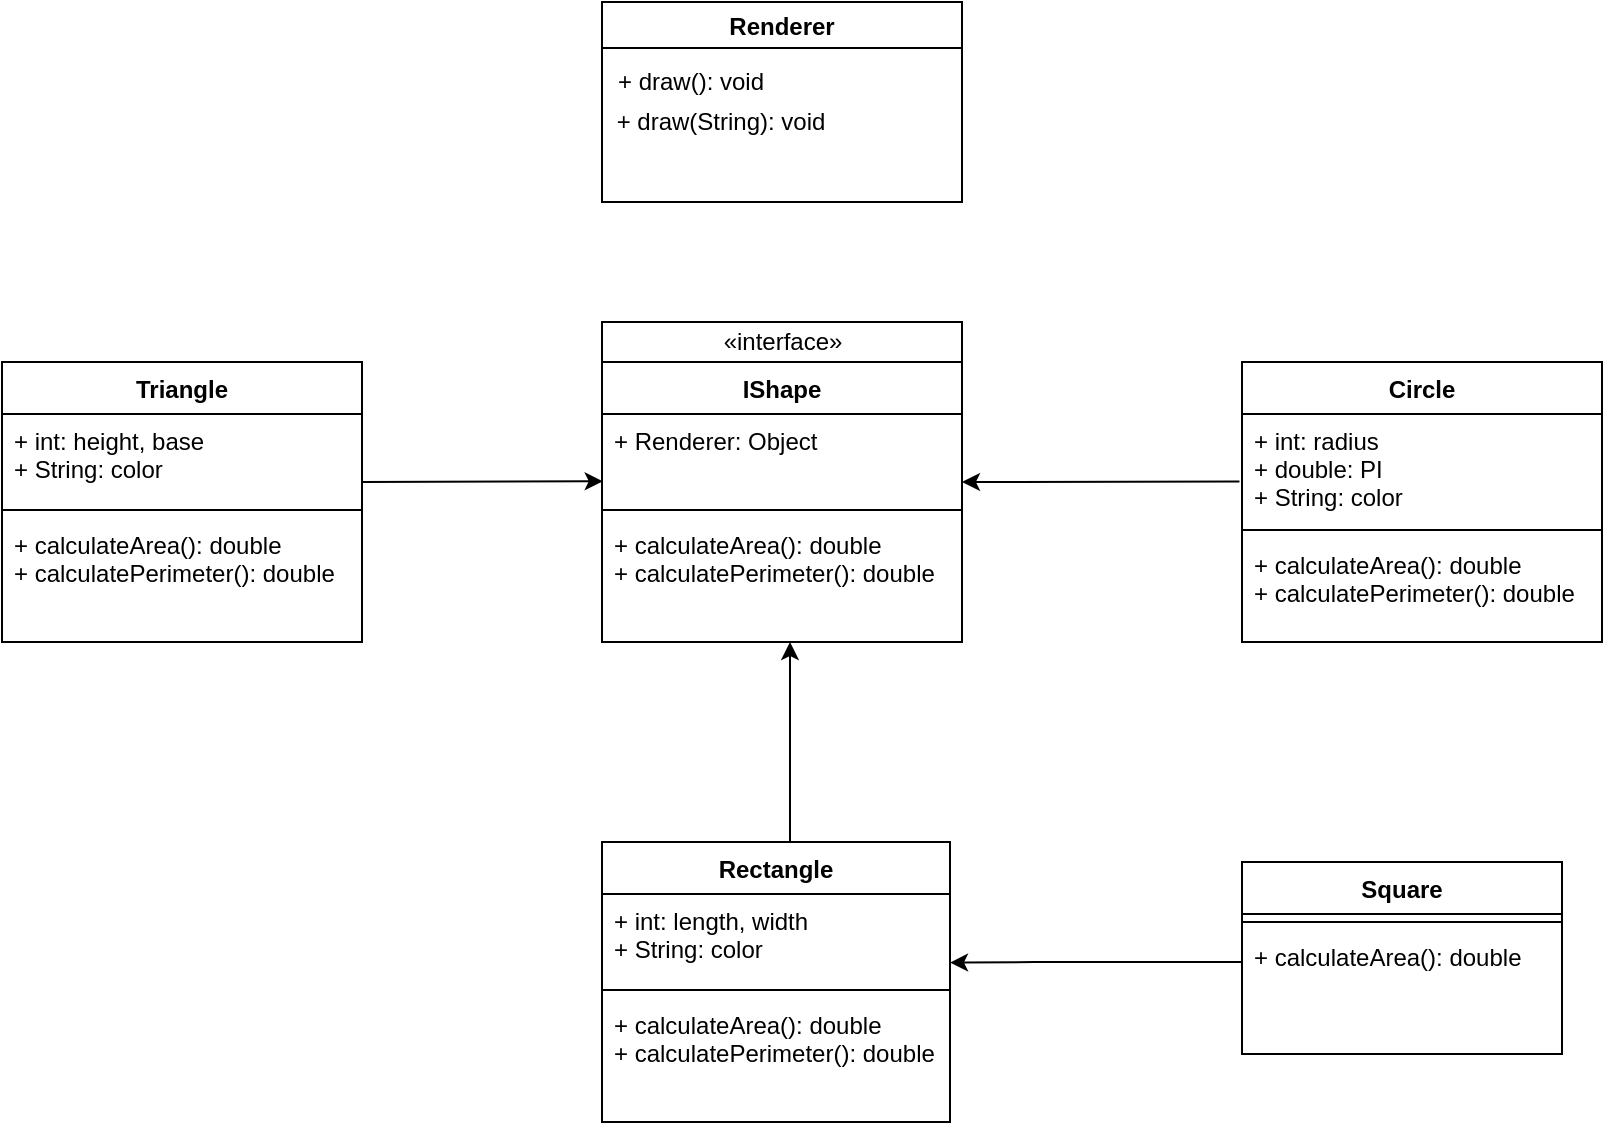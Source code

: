 <mxfile version="20.1.1" type="device"><diagram id="_fXVIHN8Ayp2kC4fUBAy" name="Page-1"><mxGraphModel dx="1038" dy="1708" grid="1" gridSize="10" guides="1" tooltips="1" connect="1" arrows="1" fold="1" page="1" pageScale="1" pageWidth="827" pageHeight="1169" math="0" shadow="0"><root><mxCell id="0"/><mxCell id="1" parent="0"/><mxCell id="dc8kHmHx9tbxnU7fhnM1-18" value="" style="endArrow=classic;html=1;rounded=0;strokeColor=default;entryX=1.025;entryY=0.073;entryDx=0;entryDy=0;entryPerimeter=0;" parent="1" edge="1"><mxGeometry width="50" height="50" relative="1" as="geometry"><mxPoint x="640" y="460" as="sourcePoint"/><mxPoint x="494" y="460.28" as="targetPoint"/><Array as="points"><mxPoint x="536" y="460.06"/></Array></mxGeometry></mxCell><mxCell id="dc8kHmHx9tbxnU7fhnM1-19" value="" style="endArrow=classic;html=1;rounded=0;strokeColor=default;entryX=0.002;entryY=0.764;entryDx=0;entryDy=0;entryPerimeter=0;" parent="1" target="dc8kHmHx9tbxnU7fhnM1-28" edge="1"><mxGeometry width="50" height="50" relative="1" as="geometry"><mxPoint x="200" y="220" as="sourcePoint"/><mxPoint x="331.6" y="218.94" as="targetPoint"/></mxGeometry></mxCell><mxCell id="dc8kHmHx9tbxnU7fhnM1-20" value="" style="endArrow=classic;html=1;rounded=0;strokeColor=default;exitX=-0.008;exitY=0.427;exitDx=0;exitDy=0;exitPerimeter=0;" parent="1" edge="1"><mxGeometry width="50" height="50" relative="1" as="geometry"><mxPoint x="638.72" y="219.78" as="sourcePoint"/><mxPoint x="500" y="220" as="targetPoint"/></mxGeometry></mxCell><mxCell id="dc8kHmHx9tbxnU7fhnM1-21" value="" style="endArrow=classic;html=1;rounded=0;strokeColor=default;exitX=0.5;exitY=0;exitDx=0;exitDy=0;entryX=0.5;entryY=1;entryDx=0;entryDy=0;" parent="1" edge="1"><mxGeometry width="50" height="50" relative="1" as="geometry"><mxPoint x="414" y="400" as="sourcePoint"/><mxPoint x="414" y="300" as="targetPoint"/></mxGeometry></mxCell><mxCell id="dc8kHmHx9tbxnU7fhnM1-22" value="Renderer" style="swimlane;" parent="1" vertex="1"><mxGeometry x="320" y="-20" width="180" height="100" as="geometry"><mxRectangle x="334" y="-60" width="140" height="30" as="alternateBounds"/></mxGeometry></mxCell><mxCell id="dc8kHmHx9tbxnU7fhnM1-46" value="+ draw(): void" style="text;html=1;align=center;verticalAlign=middle;resizable=0;points=[];autosize=1;strokeColor=none;fillColor=none;" parent="dc8kHmHx9tbxnU7fhnM1-22" vertex="1"><mxGeometry x="-6" y="25" width="100" height="30" as="geometry"/></mxCell><mxCell id="dc8kHmHx9tbxnU7fhnM1-47" value="+ draw(String): void" style="text;html=1;align=center;verticalAlign=middle;resizable=0;points=[];autosize=1;strokeColor=none;fillColor=none;" parent="dc8kHmHx9tbxnU7fhnM1-22" vertex="1"><mxGeometry x="-6" y="45" width="130" height="30" as="geometry"/></mxCell><mxCell id="dc8kHmHx9tbxnU7fhnM1-23" value="Triangle" style="swimlane;fontStyle=1;align=center;verticalAlign=top;childLayout=stackLayout;horizontal=1;startSize=26;horizontalStack=0;resizeParent=1;resizeParentMax=0;resizeLast=0;collapsible=1;marginBottom=0;" parent="1" vertex="1"><mxGeometry x="20" y="160" width="180" height="140" as="geometry"><mxRectangle x="40" y="160" width="90" height="30" as="alternateBounds"/></mxGeometry></mxCell><mxCell id="dc8kHmHx9tbxnU7fhnM1-24" value="+ int: height, base&#10;+ String: color" style="text;strokeColor=none;fillColor=none;align=left;verticalAlign=top;spacingLeft=4;spacingRight=4;overflow=hidden;rotatable=0;points=[[0,0.5],[1,0.5]];portConstraint=eastwest;" parent="dc8kHmHx9tbxnU7fhnM1-23" vertex="1"><mxGeometry y="26" width="180" height="44" as="geometry"/></mxCell><mxCell id="dc8kHmHx9tbxnU7fhnM1-25" value="" style="line;strokeWidth=1;fillColor=none;align=left;verticalAlign=middle;spacingTop=-1;spacingLeft=3;spacingRight=3;rotatable=0;labelPosition=right;points=[];portConstraint=eastwest;" parent="dc8kHmHx9tbxnU7fhnM1-23" vertex="1"><mxGeometry y="70" width="180" height="8" as="geometry"/></mxCell><mxCell id="dc8kHmHx9tbxnU7fhnM1-26" value="+ calculateArea(): double&#10;+ calculatePerimeter(): double&#10;" style="text;strokeColor=none;fillColor=none;align=left;verticalAlign=top;spacingLeft=4;spacingRight=4;overflow=hidden;rotatable=0;points=[[0,0.5],[1,0.5]];portConstraint=eastwest;" parent="dc8kHmHx9tbxnU7fhnM1-23" vertex="1"><mxGeometry y="78" width="180" height="62" as="geometry"/></mxCell><mxCell id="dc8kHmHx9tbxnU7fhnM1-27" value="IShape" style="swimlane;fontStyle=1;align=center;verticalAlign=top;childLayout=stackLayout;horizontal=1;startSize=26;horizontalStack=0;resizeParent=1;resizeParentMax=0;resizeLast=0;collapsible=1;marginBottom=0;" parent="1" vertex="1"><mxGeometry x="320" y="160" width="180" height="140" as="geometry"/></mxCell><mxCell id="dc8kHmHx9tbxnU7fhnM1-28" value="+ Renderer: Object" style="text;strokeColor=none;fillColor=none;align=left;verticalAlign=top;spacingLeft=4;spacingRight=4;overflow=hidden;rotatable=0;points=[[0,0.5],[1,0.5]];portConstraint=eastwest;" parent="dc8kHmHx9tbxnU7fhnM1-27" vertex="1"><mxGeometry y="26" width="180" height="44" as="geometry"/></mxCell><mxCell id="dc8kHmHx9tbxnU7fhnM1-29" value="" style="line;strokeWidth=1;fillColor=none;align=left;verticalAlign=middle;spacingTop=-1;spacingLeft=3;spacingRight=3;rotatable=0;labelPosition=right;points=[];portConstraint=eastwest;" parent="dc8kHmHx9tbxnU7fhnM1-27" vertex="1"><mxGeometry y="70" width="180" height="8" as="geometry"/></mxCell><mxCell id="dc8kHmHx9tbxnU7fhnM1-30" value="+ calculateArea(): double&#10;+ calculatePerimeter(): double&#10;" style="text;strokeColor=none;fillColor=none;align=left;verticalAlign=top;spacingLeft=4;spacingRight=4;overflow=hidden;rotatable=0;points=[[0,0.5],[1,0.5]];portConstraint=eastwest;" parent="dc8kHmHx9tbxnU7fhnM1-27" vertex="1"><mxGeometry y="78" width="180" height="62" as="geometry"/></mxCell><mxCell id="dc8kHmHx9tbxnU7fhnM1-31" value="Circle" style="swimlane;fontStyle=1;align=center;verticalAlign=top;childLayout=stackLayout;horizontal=1;startSize=26;horizontalStack=0;resizeParent=1;resizeParentMax=0;resizeLast=0;collapsible=1;marginBottom=0;" parent="1" vertex="1"><mxGeometry x="640" y="160" width="180" height="140" as="geometry"/></mxCell><mxCell id="dc8kHmHx9tbxnU7fhnM1-32" value="+ int: radius&#10;+ double: PI&#10;+ String: color" style="text;strokeColor=none;fillColor=none;align=left;verticalAlign=top;spacingLeft=4;spacingRight=4;overflow=hidden;rotatable=0;points=[[0,0.5],[1,0.5]];portConstraint=eastwest;" parent="dc8kHmHx9tbxnU7fhnM1-31" vertex="1"><mxGeometry y="26" width="180" height="54" as="geometry"/></mxCell><mxCell id="dc8kHmHx9tbxnU7fhnM1-33" value="" style="line;strokeWidth=1;fillColor=none;align=left;verticalAlign=middle;spacingTop=-1;spacingLeft=3;spacingRight=3;rotatable=0;labelPosition=right;points=[];portConstraint=eastwest;" parent="dc8kHmHx9tbxnU7fhnM1-31" vertex="1"><mxGeometry y="80" width="180" height="8" as="geometry"/></mxCell><mxCell id="dc8kHmHx9tbxnU7fhnM1-34" value="+ calculateArea(): double&#10;+ calculatePerimeter(): double&#10;" style="text;strokeColor=none;fillColor=none;align=left;verticalAlign=top;spacingLeft=4;spacingRight=4;overflow=hidden;rotatable=0;points=[[0,0.5],[1,0.5]];portConstraint=eastwest;" parent="dc8kHmHx9tbxnU7fhnM1-31" vertex="1"><mxGeometry y="88" width="180" height="52" as="geometry"/></mxCell><mxCell id="dc8kHmHx9tbxnU7fhnM1-35" value="Rectangle" style="swimlane;fontStyle=1;align=center;verticalAlign=top;childLayout=stackLayout;horizontal=1;startSize=26;horizontalStack=0;resizeParent=1;resizeParentMax=0;resizeLast=0;collapsible=1;marginBottom=0;" parent="1" vertex="1"><mxGeometry x="320" y="400" width="174" height="140" as="geometry"/></mxCell><mxCell id="dc8kHmHx9tbxnU7fhnM1-36" value="+ int: length, width&#10;+ String: color" style="text;strokeColor=none;fillColor=none;align=left;verticalAlign=top;spacingLeft=4;spacingRight=4;overflow=hidden;rotatable=0;points=[[0,0.5],[1,0.5]];portConstraint=eastwest;" parent="dc8kHmHx9tbxnU7fhnM1-35" vertex="1"><mxGeometry y="26" width="174" height="44" as="geometry"/></mxCell><mxCell id="dc8kHmHx9tbxnU7fhnM1-37" value="" style="line;strokeWidth=1;fillColor=none;align=left;verticalAlign=middle;spacingTop=-1;spacingLeft=3;spacingRight=3;rotatable=0;labelPosition=right;points=[];portConstraint=eastwest;" parent="dc8kHmHx9tbxnU7fhnM1-35" vertex="1"><mxGeometry y="70" width="174" height="8" as="geometry"/></mxCell><mxCell id="dc8kHmHx9tbxnU7fhnM1-38" value="+ calculateArea(): double&#10;+ calculatePerimeter(): double&#10;" style="text;strokeColor=none;fillColor=none;align=left;verticalAlign=top;spacingLeft=4;spacingRight=4;overflow=hidden;rotatable=0;points=[[0,0.5],[1,0.5]];portConstraint=eastwest;" parent="dc8kHmHx9tbxnU7fhnM1-35" vertex="1"><mxGeometry y="78" width="174" height="62" as="geometry"/></mxCell><mxCell id="dc8kHmHx9tbxnU7fhnM1-39" value="Square" style="swimlane;fontStyle=1;align=center;verticalAlign=top;childLayout=stackLayout;horizontal=1;startSize=26;horizontalStack=0;resizeParent=1;resizeParentMax=0;resizeLast=0;collapsible=1;marginBottom=0;" parent="1" vertex="1"><mxGeometry x="640" y="410" width="160" height="96" as="geometry"/></mxCell><mxCell id="dc8kHmHx9tbxnU7fhnM1-41" value="" style="line;strokeWidth=1;fillColor=none;align=left;verticalAlign=middle;spacingTop=-1;spacingLeft=3;spacingRight=3;rotatable=0;labelPosition=right;points=[];portConstraint=eastwest;" parent="dc8kHmHx9tbxnU7fhnM1-39" vertex="1"><mxGeometry y="26" width="160" height="8" as="geometry"/></mxCell><mxCell id="dc8kHmHx9tbxnU7fhnM1-42" value="+ calculateArea(): double" style="text;strokeColor=none;fillColor=none;align=left;verticalAlign=top;spacingLeft=4;spacingRight=4;overflow=hidden;rotatable=0;points=[[0,0.5],[1,0.5]];portConstraint=eastwest;" parent="dc8kHmHx9tbxnU7fhnM1-39" vertex="1"><mxGeometry y="34" width="160" height="62" as="geometry"/></mxCell><mxCell id="dc8kHmHx9tbxnU7fhnM1-44" value="«interface»" style="html=1;" parent="1" vertex="1"><mxGeometry x="320" y="140" width="180" height="20" as="geometry"/></mxCell></root></mxGraphModel></diagram></mxfile>